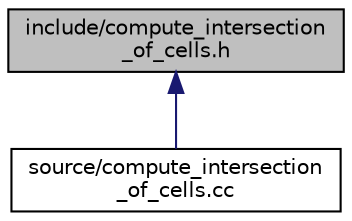 digraph "include/compute_intersection_of_cells.h"
{
 // LATEX_PDF_SIZE
  bgcolor="transparent";
  edge [fontname="Helvetica",fontsize="10",labelfontname="Helvetica",labelfontsize="10"];
  node [fontname="Helvetica",fontsize="10",shape=record];
  Node1 [label="include/compute_intersection\l_of_cells.h",height=0.2,width=0.4,color="black", fillcolor="grey75", style="filled", fontcolor="black",tooltip=" "];
  Node1 -> Node2 [dir="back",color="midnightblue",fontsize="10",style="solid",fontname="Helvetica"];
  Node2 [label="source/compute_intersection\l_of_cells.cc",height=0.2,width=0.4,color="black",URL="$compute__intersection__of__cells_8cc.html",tooltip=" "];
}
